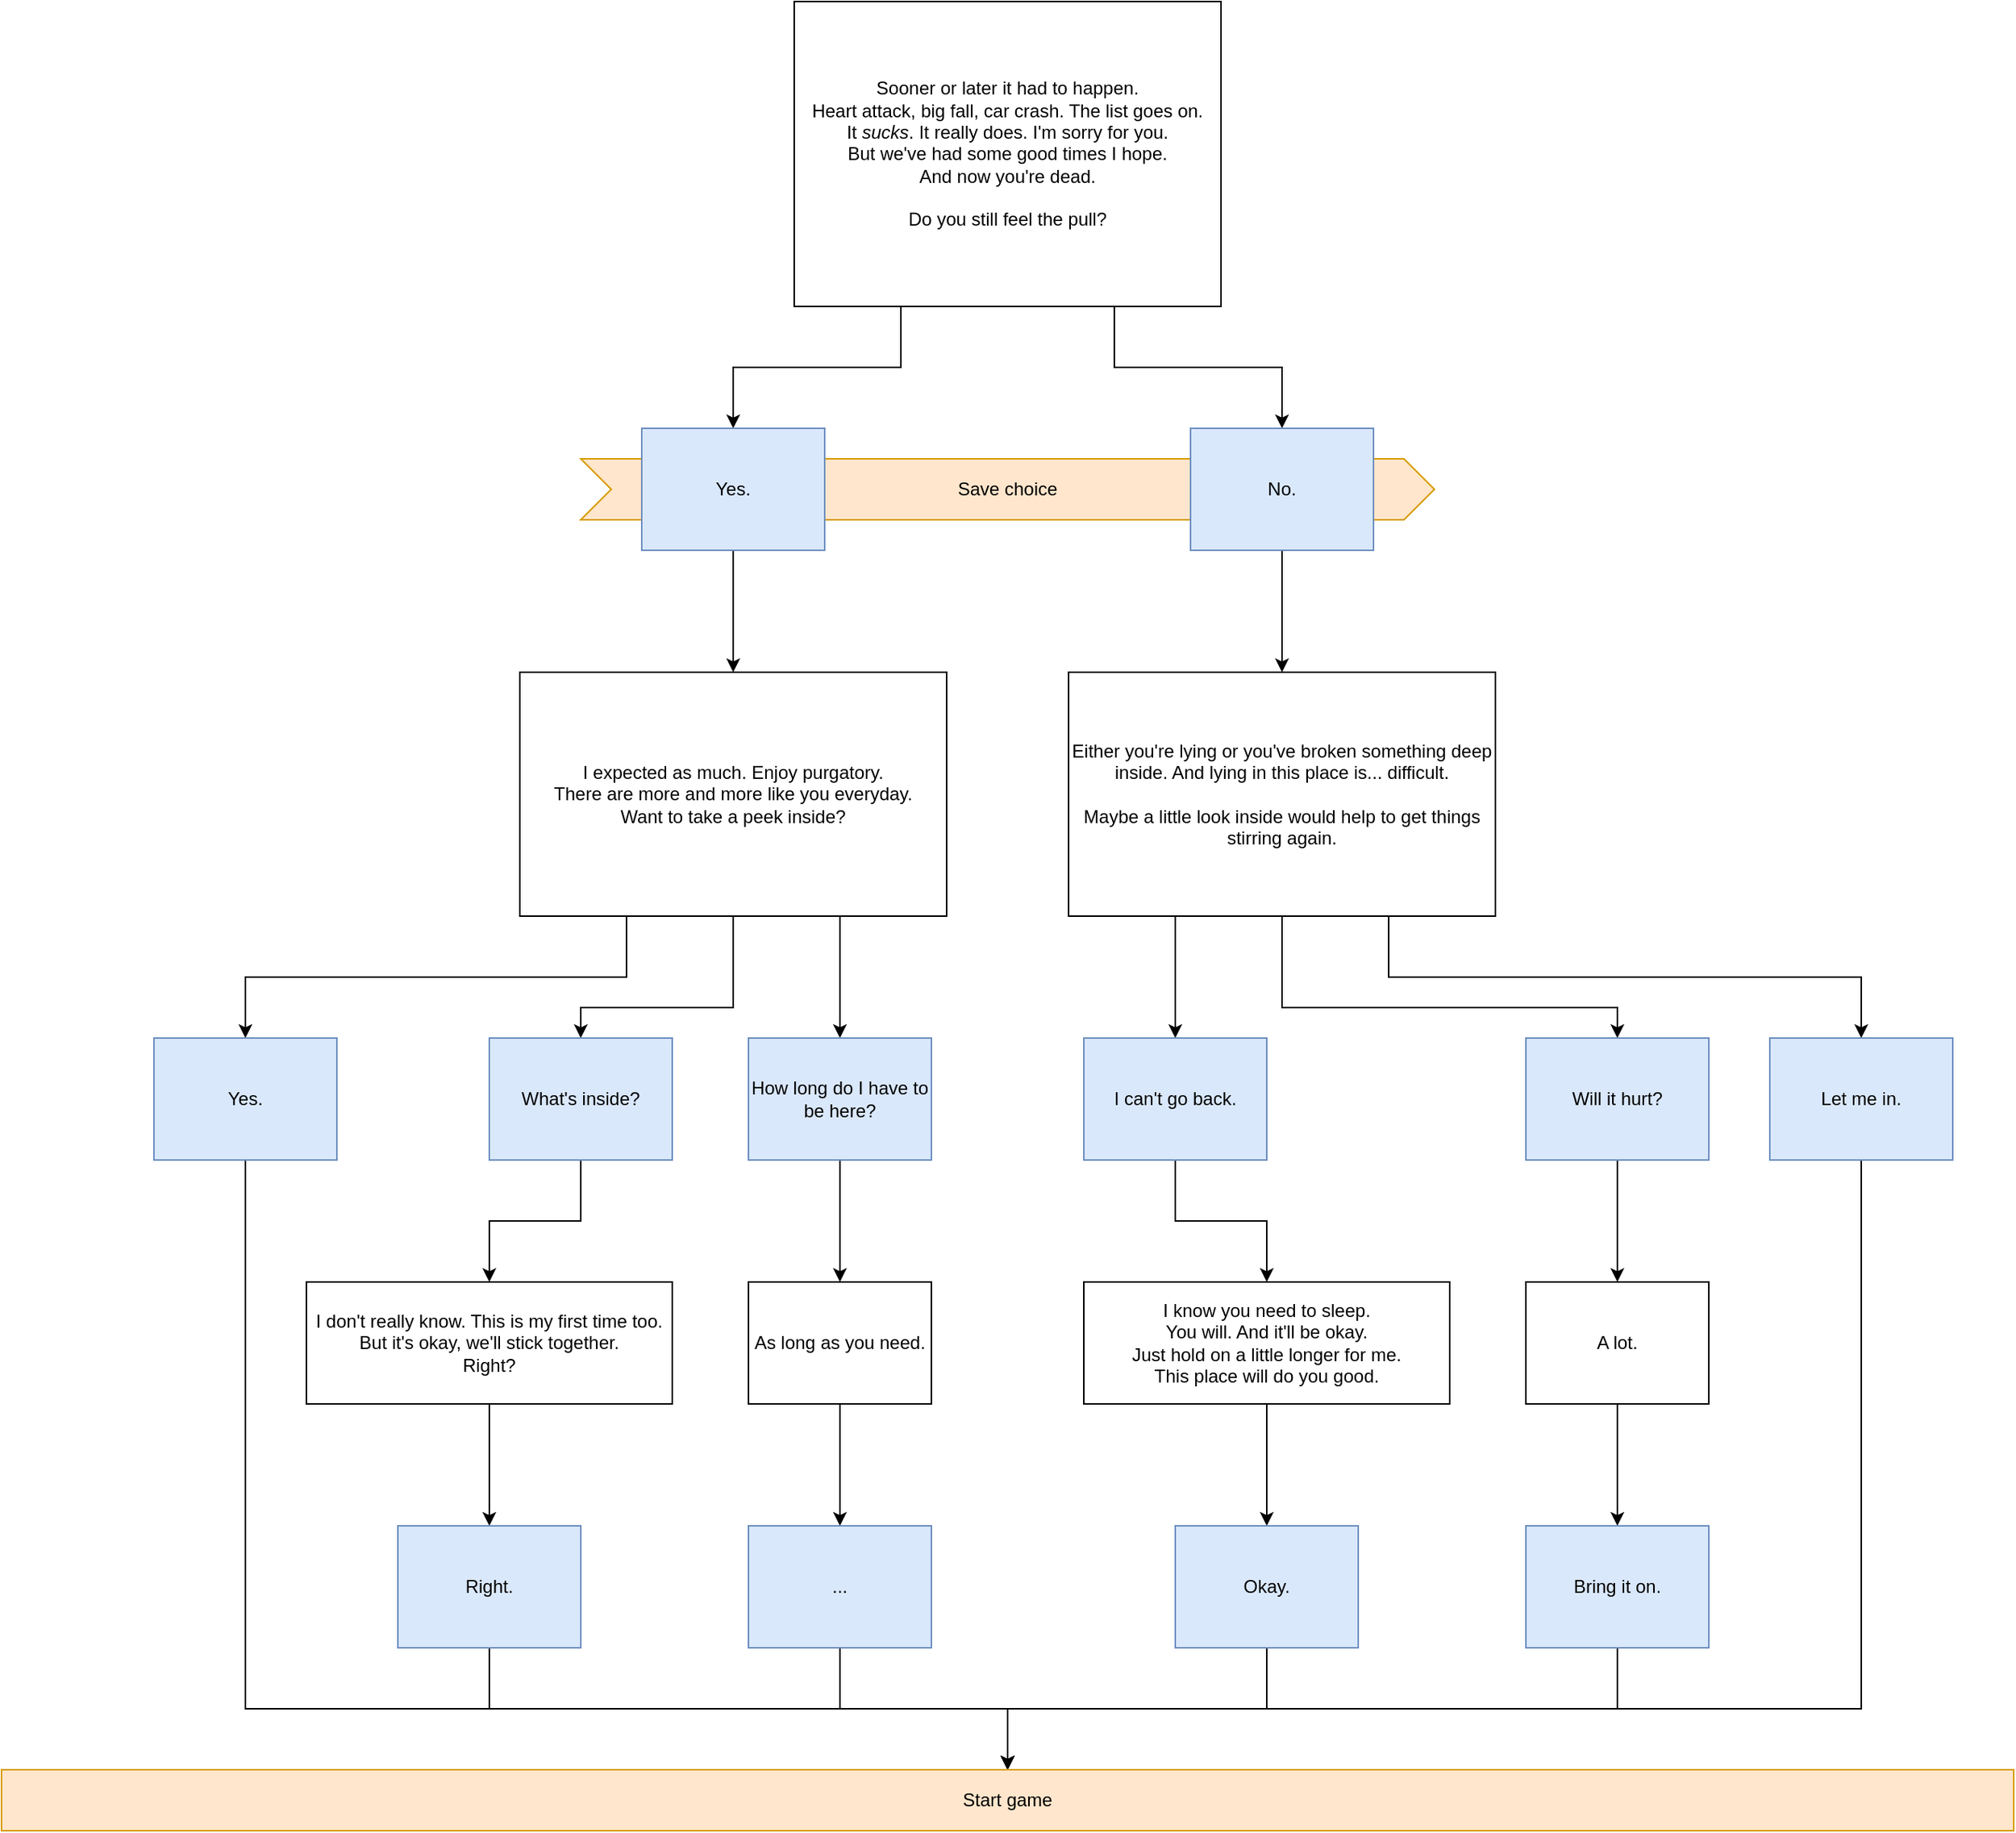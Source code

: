 <mxfile version="20.8.16" type="device"><diagram name="Page-1" id="9EiyZ1BNVSUMSjkSduWT"><mxGraphModel dx="1050" dy="787" grid="1" gridSize="10" guides="1" tooltips="1" connect="1" arrows="1" fold="1" page="1" pageScale="1" pageWidth="800" pageHeight="1000" math="0" shadow="0"><root><mxCell id="0"/><mxCell id="1" parent="0"/><mxCell id="VPzdgXESMptgld31m5rg-24" value="Save choice" style="shape=step;perimeter=stepPerimeter;whiteSpace=wrap;html=1;fixedSize=1;fillColor=#ffe6cc;strokeColor=#d79b00;" parent="1" vertex="1"><mxGeometry x="420" y="340" width="560" height="40" as="geometry"/></mxCell><mxCell id="VPzdgXESMptgld31m5rg-22" style="edgeStyle=orthogonalEdgeStyle;rounded=0;orthogonalLoop=1;jettySize=auto;html=1;exitX=0.25;exitY=1;exitDx=0;exitDy=0;entryX=0.5;entryY=0;entryDx=0;entryDy=0;" parent="1" source="VPzdgXESMptgld31m5rg-2" target="VPzdgXESMptgld31m5rg-18" edge="1"><mxGeometry relative="1" as="geometry"/></mxCell><mxCell id="VPzdgXESMptgld31m5rg-23" style="edgeStyle=orthogonalEdgeStyle;rounded=0;orthogonalLoop=1;jettySize=auto;html=1;exitX=0.75;exitY=1;exitDx=0;exitDy=0;" parent="1" source="VPzdgXESMptgld31m5rg-2" target="VPzdgXESMptgld31m5rg-19" edge="1"><mxGeometry relative="1" as="geometry"/></mxCell><mxCell id="VPzdgXESMptgld31m5rg-2" value="Sooner or later it had to happen.&lt;br&gt;Heart attack, big fall, car crash. The list goes on.&lt;br&gt;It &lt;i&gt;sucks&lt;/i&gt;. It really does. I'm sorry for you.&lt;br&gt;But we've had some good times I hope.&lt;br&gt;And now you're dead.&lt;br&gt;&lt;br&gt;Do you still feel the pull?" style="rounded=0;whiteSpace=wrap;html=1;" parent="1" vertex="1"><mxGeometry x="560" y="40" width="280" height="200" as="geometry"/></mxCell><mxCell id="VPzdgXESMptgld31m5rg-29" style="edgeStyle=orthogonalEdgeStyle;rounded=0;orthogonalLoop=1;jettySize=auto;html=1;exitX=0.5;exitY=1;exitDx=0;exitDy=0;entryX=0.5;entryY=0;entryDx=0;entryDy=0;" parent="1" source="VPzdgXESMptgld31m5rg-18" target="VPzdgXESMptgld31m5rg-28" edge="1"><mxGeometry relative="1" as="geometry"/></mxCell><mxCell id="VPzdgXESMptgld31m5rg-18" value="Yes." style="rounded=0;whiteSpace=wrap;html=1;fillColor=#dae8fc;strokeColor=#6c8ebf;" parent="1" vertex="1"><mxGeometry x="460" y="320" width="120" height="80" as="geometry"/></mxCell><mxCell id="VPzdgXESMptgld31m5rg-31" style="edgeStyle=orthogonalEdgeStyle;rounded=0;orthogonalLoop=1;jettySize=auto;html=1;exitX=0.5;exitY=1;exitDx=0;exitDy=0;entryX=0.5;entryY=0;entryDx=0;entryDy=0;" parent="1" source="VPzdgXESMptgld31m5rg-19" target="VPzdgXESMptgld31m5rg-30" edge="1"><mxGeometry relative="1" as="geometry"/></mxCell><mxCell id="VPzdgXESMptgld31m5rg-19" value="No." style="rounded=0;whiteSpace=wrap;html=1;fillColor=#dae8fc;strokeColor=#6c8ebf;" parent="1" vertex="1"><mxGeometry x="820" y="320" width="120" height="80" as="geometry"/></mxCell><mxCell id="VPzdgXESMptgld31m5rg-80" style="edgeStyle=orthogonalEdgeStyle;rounded=0;orthogonalLoop=1;jettySize=auto;html=1;exitX=0.5;exitY=1;exitDx=0;exitDy=0;entryX=0.5;entryY=0;entryDx=0;entryDy=0;" parent="1" source="VPzdgXESMptgld31m5rg-28" target="VPzdgXESMptgld31m5rg-33" edge="1"><mxGeometry relative="1" as="geometry"><Array as="points"><mxPoint x="520" y="700"/><mxPoint x="420" y="700"/></Array></mxGeometry></mxCell><mxCell id="VPzdgXESMptgld31m5rg-81" style="edgeStyle=orthogonalEdgeStyle;rounded=0;orthogonalLoop=1;jettySize=auto;html=1;exitX=0.75;exitY=1;exitDx=0;exitDy=0;entryX=0.5;entryY=0;entryDx=0;entryDy=0;" parent="1" source="VPzdgXESMptgld31m5rg-28" target="VPzdgXESMptgld31m5rg-32" edge="1"><mxGeometry relative="1" as="geometry"/></mxCell><mxCell id="VPzdgXESMptgld31m5rg-82" style="edgeStyle=orthogonalEdgeStyle;rounded=0;orthogonalLoop=1;jettySize=auto;html=1;exitX=0.25;exitY=1;exitDx=0;exitDy=0;entryX=0.5;entryY=0;entryDx=0;entryDy=0;" parent="1" source="VPzdgXESMptgld31m5rg-28" target="VPzdgXESMptgld31m5rg-34" edge="1"><mxGeometry relative="1" as="geometry"/></mxCell><mxCell id="VPzdgXESMptgld31m5rg-28" value="I expected as much. Enjoy purgatory.&lt;br&gt;There are more and more like you everyday.&lt;br&gt;Want to take a peek inside?" style="rounded=0;whiteSpace=wrap;html=1;" parent="1" vertex="1"><mxGeometry x="380" y="480" width="280" height="160" as="geometry"/></mxCell><mxCell id="VPzdgXESMptgld31m5rg-41" style="edgeStyle=orthogonalEdgeStyle;rounded=0;orthogonalLoop=1;jettySize=auto;html=1;exitX=0.5;exitY=1;exitDx=0;exitDy=0;entryX=0.5;entryY=0;entryDx=0;entryDy=0;" parent="1" source="VPzdgXESMptgld31m5rg-30" target="VPzdgXESMptgld31m5rg-39" edge="1"><mxGeometry relative="1" as="geometry"><Array as="points"><mxPoint x="880" y="700"/><mxPoint x="1100" y="700"/></Array></mxGeometry></mxCell><mxCell id="VPzdgXESMptgld31m5rg-42" style="edgeStyle=orthogonalEdgeStyle;rounded=0;orthogonalLoop=1;jettySize=auto;html=1;exitX=0.25;exitY=1;exitDx=0;exitDy=0;entryX=0.5;entryY=0;entryDx=0;entryDy=0;" parent="1" source="VPzdgXESMptgld31m5rg-30" target="VPzdgXESMptgld31m5rg-38" edge="1"><mxGeometry relative="1" as="geometry"/></mxCell><mxCell id="VPzdgXESMptgld31m5rg-43" style="edgeStyle=orthogonalEdgeStyle;rounded=0;orthogonalLoop=1;jettySize=auto;html=1;exitX=0.75;exitY=1;exitDx=0;exitDy=0;entryX=0.5;entryY=0;entryDx=0;entryDy=0;" parent="1" source="VPzdgXESMptgld31m5rg-30" target="VPzdgXESMptgld31m5rg-40" edge="1"><mxGeometry relative="1" as="geometry"/></mxCell><mxCell id="VPzdgXESMptgld31m5rg-30" value="Either you're lying or you've broken something deep inside. And lying in this place is... difficult.&lt;br&gt;&lt;br&gt;Maybe a little look inside would help to get things stirring again." style="rounded=0;whiteSpace=wrap;html=1;" parent="1" vertex="1"><mxGeometry x="740" y="480" width="280" height="160" as="geometry"/></mxCell><mxCell id="VPzdgXESMptgld31m5rg-53" style="edgeStyle=orthogonalEdgeStyle;rounded=0;orthogonalLoop=1;jettySize=auto;html=1;exitX=0.5;exitY=1;exitDx=0;exitDy=0;entryX=0.5;entryY=0;entryDx=0;entryDy=0;" parent="1" source="VPzdgXESMptgld31m5rg-32" target="VPzdgXESMptgld31m5rg-50" edge="1"><mxGeometry relative="1" as="geometry"/></mxCell><mxCell id="VPzdgXESMptgld31m5rg-32" value="How long do I have to be here?" style="rounded=0;whiteSpace=wrap;html=1;fillColor=#dae8fc;strokeColor=#6c8ebf;" parent="1" vertex="1"><mxGeometry x="530" y="720" width="120" height="80" as="geometry"/></mxCell><mxCell id="VPzdgXESMptgld31m5rg-47" style="edgeStyle=orthogonalEdgeStyle;rounded=0;orthogonalLoop=1;jettySize=auto;html=1;exitX=0.5;exitY=1;exitDx=0;exitDy=0;entryX=0.5;entryY=0;entryDx=0;entryDy=0;" parent="1" source="VPzdgXESMptgld31m5rg-33" target="VPzdgXESMptgld31m5rg-46" edge="1"><mxGeometry relative="1" as="geometry"/></mxCell><mxCell id="VPzdgXESMptgld31m5rg-33" value="What's inside?" style="rounded=0;whiteSpace=wrap;html=1;fillColor=#dae8fc;strokeColor=#6c8ebf;" parent="1" vertex="1"><mxGeometry x="360" y="720" width="120" height="80" as="geometry"/></mxCell><mxCell id="VPzdgXESMptgld31m5rg-73" style="edgeStyle=orthogonalEdgeStyle;rounded=0;orthogonalLoop=1;jettySize=auto;html=1;exitX=0.5;exitY=1;exitDx=0;exitDy=0;entryX=0.5;entryY=0;entryDx=0;entryDy=0;" parent="1" source="VPzdgXESMptgld31m5rg-34" target="VPzdgXESMptgld31m5rg-65" edge="1"><mxGeometry relative="1" as="geometry"><Array as="points"><mxPoint x="200" y="1160"/><mxPoint x="700" y="1160"/></Array></mxGeometry></mxCell><mxCell id="VPzdgXESMptgld31m5rg-34" value="Yes." style="rounded=0;whiteSpace=wrap;html=1;fillColor=#dae8fc;strokeColor=#6c8ebf;" parent="1" vertex="1"><mxGeometry x="140" y="720" width="120" height="80" as="geometry"/></mxCell><mxCell id="VPzdgXESMptgld31m5rg-57" style="edgeStyle=orthogonalEdgeStyle;rounded=0;orthogonalLoop=1;jettySize=auto;html=1;exitX=0.5;exitY=1;exitDx=0;exitDy=0;entryX=0.5;entryY=0;entryDx=0;entryDy=0;" parent="1" source="VPzdgXESMptgld31m5rg-38" target="VPzdgXESMptgld31m5rg-56" edge="1"><mxGeometry relative="1" as="geometry"/></mxCell><mxCell id="VPzdgXESMptgld31m5rg-38" value="I can't go back." style="rounded=0;whiteSpace=wrap;html=1;fillColor=#dae8fc;strokeColor=#6c8ebf;" parent="1" vertex="1"><mxGeometry x="750" y="720" width="120" height="80" as="geometry"/></mxCell><mxCell id="VPzdgXESMptgld31m5rg-61" style="edgeStyle=orthogonalEdgeStyle;rounded=0;orthogonalLoop=1;jettySize=auto;html=1;exitX=0.5;exitY=1;exitDx=0;exitDy=0;entryX=0.5;entryY=0;entryDx=0;entryDy=0;" parent="1" source="VPzdgXESMptgld31m5rg-39" target="VPzdgXESMptgld31m5rg-60" edge="1"><mxGeometry relative="1" as="geometry"/></mxCell><mxCell id="VPzdgXESMptgld31m5rg-39" value="Will it hurt?" style="rounded=0;whiteSpace=wrap;html=1;fillColor=#dae8fc;strokeColor=#6c8ebf;" parent="1" vertex="1"><mxGeometry x="1040" y="720" width="120" height="80" as="geometry"/></mxCell><mxCell id="VPzdgXESMptgld31m5rg-79" style="edgeStyle=orthogonalEdgeStyle;rounded=0;orthogonalLoop=1;jettySize=auto;html=1;exitX=0.5;exitY=1;exitDx=0;exitDy=0;entryX=0.5;entryY=0;entryDx=0;entryDy=0;" parent="1" source="VPzdgXESMptgld31m5rg-40" target="VPzdgXESMptgld31m5rg-65" edge="1"><mxGeometry relative="1" as="geometry"><Array as="points"><mxPoint x="1260" y="1160"/><mxPoint x="700" y="1160"/></Array></mxGeometry></mxCell><mxCell id="VPzdgXESMptgld31m5rg-40" value="Let me in." style="rounded=0;whiteSpace=wrap;html=1;fillColor=#dae8fc;strokeColor=#6c8ebf;" parent="1" vertex="1"><mxGeometry x="1200" y="720" width="120" height="80" as="geometry"/></mxCell><mxCell id="VPzdgXESMptgld31m5rg-49" style="edgeStyle=orthogonalEdgeStyle;rounded=0;orthogonalLoop=1;jettySize=auto;html=1;exitX=0.5;exitY=1;exitDx=0;exitDy=0;entryX=0.5;entryY=0;entryDx=0;entryDy=0;" parent="1" source="VPzdgXESMptgld31m5rg-46" target="VPzdgXESMptgld31m5rg-48" edge="1"><mxGeometry relative="1" as="geometry"/></mxCell><mxCell id="VPzdgXESMptgld31m5rg-46" value="I don't really know. This is my first time too.&lt;br&gt;But it's okay, we'll stick together.&lt;br&gt;Right?" style="rounded=0;whiteSpace=wrap;html=1;" parent="1" vertex="1"><mxGeometry x="240" y="880" width="240" height="80" as="geometry"/></mxCell><mxCell id="VPzdgXESMptgld31m5rg-74" style="edgeStyle=orthogonalEdgeStyle;rounded=0;orthogonalLoop=1;jettySize=auto;html=1;exitX=0.5;exitY=1;exitDx=0;exitDy=0;entryX=0.5;entryY=0;entryDx=0;entryDy=0;" parent="1" source="VPzdgXESMptgld31m5rg-48" target="VPzdgXESMptgld31m5rg-65" edge="1"><mxGeometry relative="1" as="geometry"/></mxCell><mxCell id="VPzdgXESMptgld31m5rg-48" value="Right." style="rounded=0;whiteSpace=wrap;html=1;fillColor=#dae8fc;strokeColor=#6c8ebf;" parent="1" vertex="1"><mxGeometry x="300" y="1040" width="120" height="80" as="geometry"/></mxCell><mxCell id="VPzdgXESMptgld31m5rg-52" style="edgeStyle=orthogonalEdgeStyle;rounded=0;orthogonalLoop=1;jettySize=auto;html=1;exitX=0.5;exitY=1;exitDx=0;exitDy=0;entryX=0.5;entryY=0;entryDx=0;entryDy=0;" parent="1" source="VPzdgXESMptgld31m5rg-50" target="VPzdgXESMptgld31m5rg-51" edge="1"><mxGeometry relative="1" as="geometry"/></mxCell><mxCell id="VPzdgXESMptgld31m5rg-50" value="As long as you need." style="rounded=0;whiteSpace=wrap;html=1;" parent="1" vertex="1"><mxGeometry x="530" y="880" width="120" height="80" as="geometry"/></mxCell><mxCell id="VPzdgXESMptgld31m5rg-75" style="edgeStyle=orthogonalEdgeStyle;rounded=0;orthogonalLoop=1;jettySize=auto;html=1;exitX=0.5;exitY=1;exitDx=0;exitDy=0;entryX=0.5;entryY=0;entryDx=0;entryDy=0;" parent="1" source="VPzdgXESMptgld31m5rg-51" target="VPzdgXESMptgld31m5rg-65" edge="1"><mxGeometry relative="1" as="geometry"/></mxCell><mxCell id="VPzdgXESMptgld31m5rg-51" value="..." style="rounded=0;whiteSpace=wrap;html=1;fillColor=#dae8fc;strokeColor=#6c8ebf;" parent="1" vertex="1"><mxGeometry x="530" y="1040" width="120" height="80" as="geometry"/></mxCell><mxCell id="VPzdgXESMptgld31m5rg-59" style="edgeStyle=orthogonalEdgeStyle;rounded=0;orthogonalLoop=1;jettySize=auto;html=1;exitX=0.5;exitY=1;exitDx=0;exitDy=0;entryX=0.5;entryY=0;entryDx=0;entryDy=0;" parent="1" source="VPzdgXESMptgld31m5rg-56" target="VPzdgXESMptgld31m5rg-58" edge="1"><mxGeometry relative="1" as="geometry"/></mxCell><mxCell id="VPzdgXESMptgld31m5rg-56" value="I know you need to sleep.&lt;br&gt;You will. And it'll be okay.&lt;br&gt;Just hold on a little longer for me.&lt;br&gt;This place will do you good." style="rounded=0;whiteSpace=wrap;html=1;" parent="1" vertex="1"><mxGeometry x="750" y="880" width="240" height="80" as="geometry"/></mxCell><mxCell id="VPzdgXESMptgld31m5rg-76" style="edgeStyle=orthogonalEdgeStyle;rounded=0;orthogonalLoop=1;jettySize=auto;html=1;exitX=0.5;exitY=1;exitDx=0;exitDy=0;entryX=0.5;entryY=0;entryDx=0;entryDy=0;" parent="1" source="VPzdgXESMptgld31m5rg-58" target="VPzdgXESMptgld31m5rg-65" edge="1"><mxGeometry relative="1" as="geometry"/></mxCell><mxCell id="VPzdgXESMptgld31m5rg-58" value="Okay." style="rounded=0;whiteSpace=wrap;html=1;fillColor=#dae8fc;strokeColor=#6c8ebf;" parent="1" vertex="1"><mxGeometry x="810" y="1040" width="120" height="80" as="geometry"/></mxCell><mxCell id="VPzdgXESMptgld31m5rg-63" style="edgeStyle=orthogonalEdgeStyle;rounded=0;orthogonalLoop=1;jettySize=auto;html=1;exitX=0.5;exitY=1;exitDx=0;exitDy=0;entryX=0.5;entryY=0;entryDx=0;entryDy=0;" parent="1" source="VPzdgXESMptgld31m5rg-60" target="VPzdgXESMptgld31m5rg-62" edge="1"><mxGeometry relative="1" as="geometry"/></mxCell><mxCell id="VPzdgXESMptgld31m5rg-60" value="A lot." style="rounded=0;whiteSpace=wrap;html=1;" parent="1" vertex="1"><mxGeometry x="1040" y="880" width="120" height="80" as="geometry"/></mxCell><mxCell id="VPzdgXESMptgld31m5rg-78" style="edgeStyle=orthogonalEdgeStyle;rounded=0;orthogonalLoop=1;jettySize=auto;html=1;exitX=0.5;exitY=1;exitDx=0;exitDy=0;entryX=0.5;entryY=0;entryDx=0;entryDy=0;" parent="1" source="VPzdgXESMptgld31m5rg-62" target="VPzdgXESMptgld31m5rg-65" edge="1"><mxGeometry relative="1" as="geometry"/></mxCell><mxCell id="VPzdgXESMptgld31m5rg-62" value="Bring it on." style="rounded=0;whiteSpace=wrap;html=1;fillColor=#dae8fc;strokeColor=#6c8ebf;" parent="1" vertex="1"><mxGeometry x="1040" y="1040" width="120" height="80" as="geometry"/></mxCell><mxCell id="VPzdgXESMptgld31m5rg-65" value="Start game" style="rounded=0;whiteSpace=wrap;html=1;fillColor=#ffe6cc;strokeColor=#d79b00;" parent="1" vertex="1"><mxGeometry x="40" y="1200" width="1320" height="40" as="geometry"/></mxCell></root></mxGraphModel></diagram></mxfile>